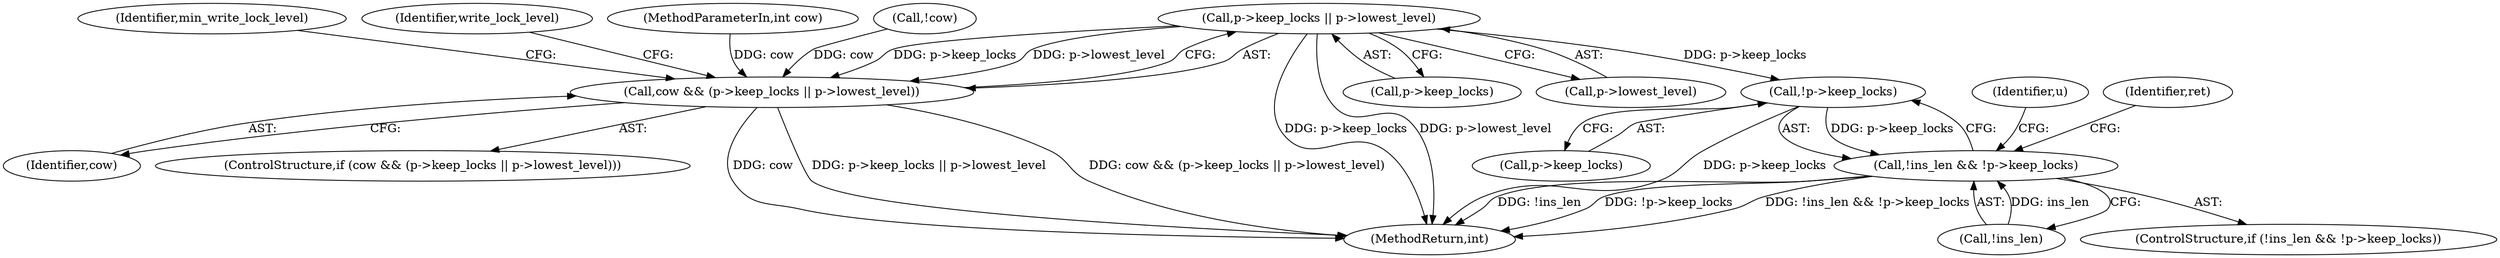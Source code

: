 digraph "0_linux_5f5bc6b1e2d5a6f827bc860ef2dc5b6f365d1339@pointer" {
"1000196" [label="(Call,p->keep_locks || p->lowest_level)"];
"1000194" [label="(Call,cow && (p->keep_locks || p->lowest_level))"];
"1000426" [label="(Call,!p->keep_locks)"];
"1000423" [label="(Call,!ins_len && !p->keep_locks)"];
"1000204" [label="(Identifier,write_lock_level)"];
"1000120" [label="(MethodParameterIn,int cow)"];
"1000422" [label="(ControlStructure,if (!ins_len && !p->keep_locks))"];
"1000424" [label="(Call,!ins_len)"];
"1000433" [label="(Identifier,u)"];
"1000195" [label="(Identifier,cow)"];
"1000771" [label="(MethodReturn,int)"];
"1000194" [label="(Call,cow && (p->keep_locks || p->lowest_level))"];
"1000467" [label="(Identifier,ret)"];
"1000193" [label="(ControlStructure,if (cow && (p->keep_locks || p->lowest_level)))"];
"1000427" [label="(Call,p->keep_locks)"];
"1000200" [label="(Call,p->lowest_level)"];
"1000187" [label="(Call,!cow)"];
"1000196" [label="(Call,p->keep_locks || p->lowest_level)"];
"1000207" [label="(Identifier,min_write_lock_level)"];
"1000423" [label="(Call,!ins_len && !p->keep_locks)"];
"1000426" [label="(Call,!p->keep_locks)"];
"1000197" [label="(Call,p->keep_locks)"];
"1000196" -> "1000194"  [label="AST: "];
"1000196" -> "1000197"  [label="CFG: "];
"1000196" -> "1000200"  [label="CFG: "];
"1000197" -> "1000196"  [label="AST: "];
"1000200" -> "1000196"  [label="AST: "];
"1000194" -> "1000196"  [label="CFG: "];
"1000196" -> "1000771"  [label="DDG: p->lowest_level"];
"1000196" -> "1000771"  [label="DDG: p->keep_locks"];
"1000196" -> "1000194"  [label="DDG: p->keep_locks"];
"1000196" -> "1000194"  [label="DDG: p->lowest_level"];
"1000196" -> "1000426"  [label="DDG: p->keep_locks"];
"1000194" -> "1000193"  [label="AST: "];
"1000194" -> "1000195"  [label="CFG: "];
"1000195" -> "1000194"  [label="AST: "];
"1000204" -> "1000194"  [label="CFG: "];
"1000207" -> "1000194"  [label="CFG: "];
"1000194" -> "1000771"  [label="DDG: cow && (p->keep_locks || p->lowest_level)"];
"1000194" -> "1000771"  [label="DDG: cow"];
"1000194" -> "1000771"  [label="DDG: p->keep_locks || p->lowest_level"];
"1000187" -> "1000194"  [label="DDG: cow"];
"1000120" -> "1000194"  [label="DDG: cow"];
"1000426" -> "1000423"  [label="AST: "];
"1000426" -> "1000427"  [label="CFG: "];
"1000427" -> "1000426"  [label="AST: "];
"1000423" -> "1000426"  [label="CFG: "];
"1000426" -> "1000771"  [label="DDG: p->keep_locks"];
"1000426" -> "1000423"  [label="DDG: p->keep_locks"];
"1000423" -> "1000422"  [label="AST: "];
"1000423" -> "1000424"  [label="CFG: "];
"1000424" -> "1000423"  [label="AST: "];
"1000433" -> "1000423"  [label="CFG: "];
"1000467" -> "1000423"  [label="CFG: "];
"1000423" -> "1000771"  [label="DDG: !p->keep_locks"];
"1000423" -> "1000771"  [label="DDG: !ins_len && !p->keep_locks"];
"1000423" -> "1000771"  [label="DDG: !ins_len"];
"1000424" -> "1000423"  [label="DDG: ins_len"];
}
